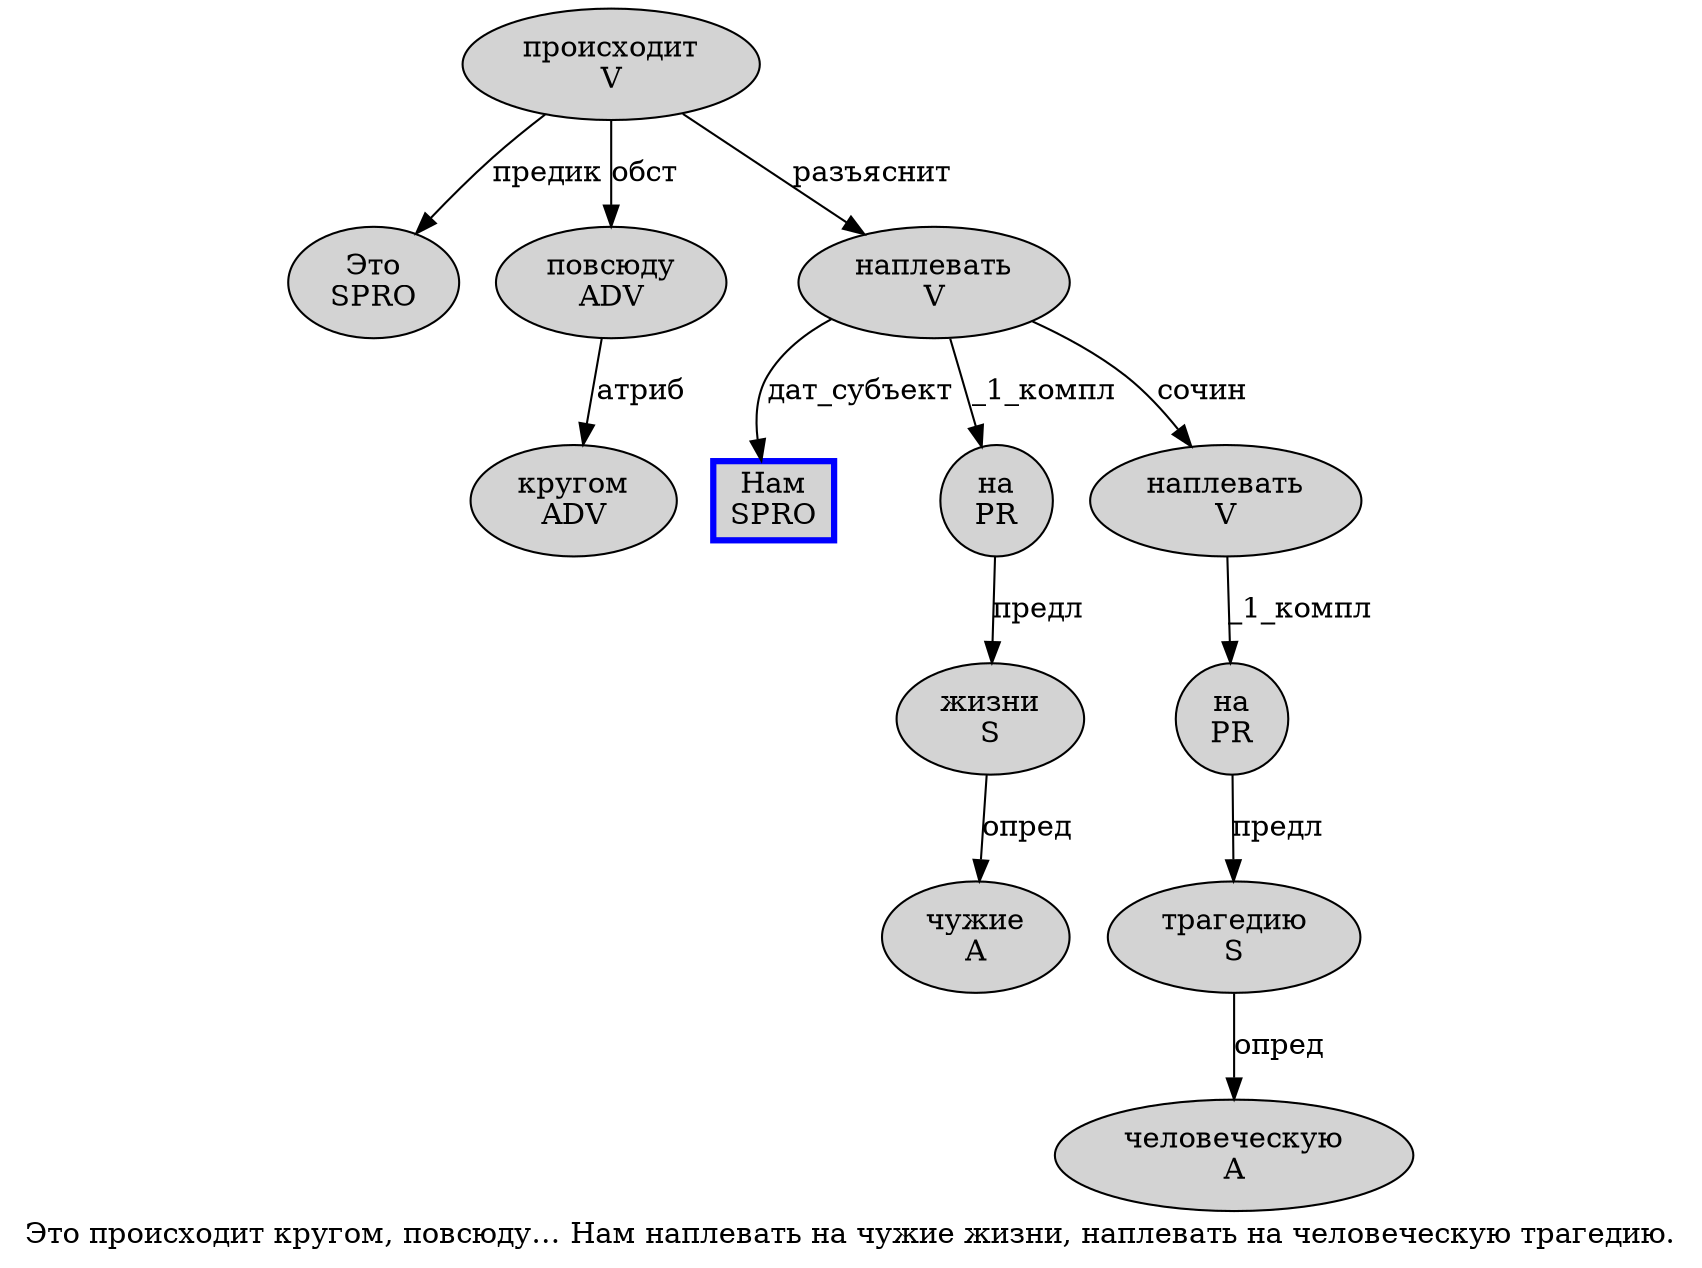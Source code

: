 digraph SENTENCE_1614 {
	graph [label="Это происходит кругом, повсюду… Нам наплевать на чужие жизни, наплевать на человеческую трагедию."]
	node [style=filled]
		0 [label="Это
SPRO" color="" fillcolor=lightgray penwidth=1 shape=ellipse]
		1 [label="происходит
V" color="" fillcolor=lightgray penwidth=1 shape=ellipse]
		2 [label="кругом
ADV" color="" fillcolor=lightgray penwidth=1 shape=ellipse]
		4 [label="повсюду
ADV" color="" fillcolor=lightgray penwidth=1 shape=ellipse]
		6 [label="Нам
SPRO" color=blue fillcolor=lightgray penwidth=3 shape=box]
		7 [label="наплевать
V" color="" fillcolor=lightgray penwidth=1 shape=ellipse]
		8 [label="на
PR" color="" fillcolor=lightgray penwidth=1 shape=ellipse]
		9 [label="чужие
A" color="" fillcolor=lightgray penwidth=1 shape=ellipse]
		10 [label="жизни
S" color="" fillcolor=lightgray penwidth=1 shape=ellipse]
		12 [label="наплевать
V" color="" fillcolor=lightgray penwidth=1 shape=ellipse]
		13 [label="на
PR" color="" fillcolor=lightgray penwidth=1 shape=ellipse]
		14 [label="человеческую
A" color="" fillcolor=lightgray penwidth=1 shape=ellipse]
		15 [label="трагедию
S" color="" fillcolor=lightgray penwidth=1 shape=ellipse]
			12 -> 13 [label="_1_компл"]
			15 -> 14 [label="опред"]
			13 -> 15 [label="предл"]
			10 -> 9 [label="опред"]
			8 -> 10 [label="предл"]
			7 -> 6 [label="дат_субъект"]
			7 -> 8 [label="_1_компл"]
			7 -> 12 [label="сочин"]
			1 -> 0 [label="предик"]
			1 -> 4 [label="обст"]
			1 -> 7 [label="разъяснит"]
			4 -> 2 [label="атриб"]
}
